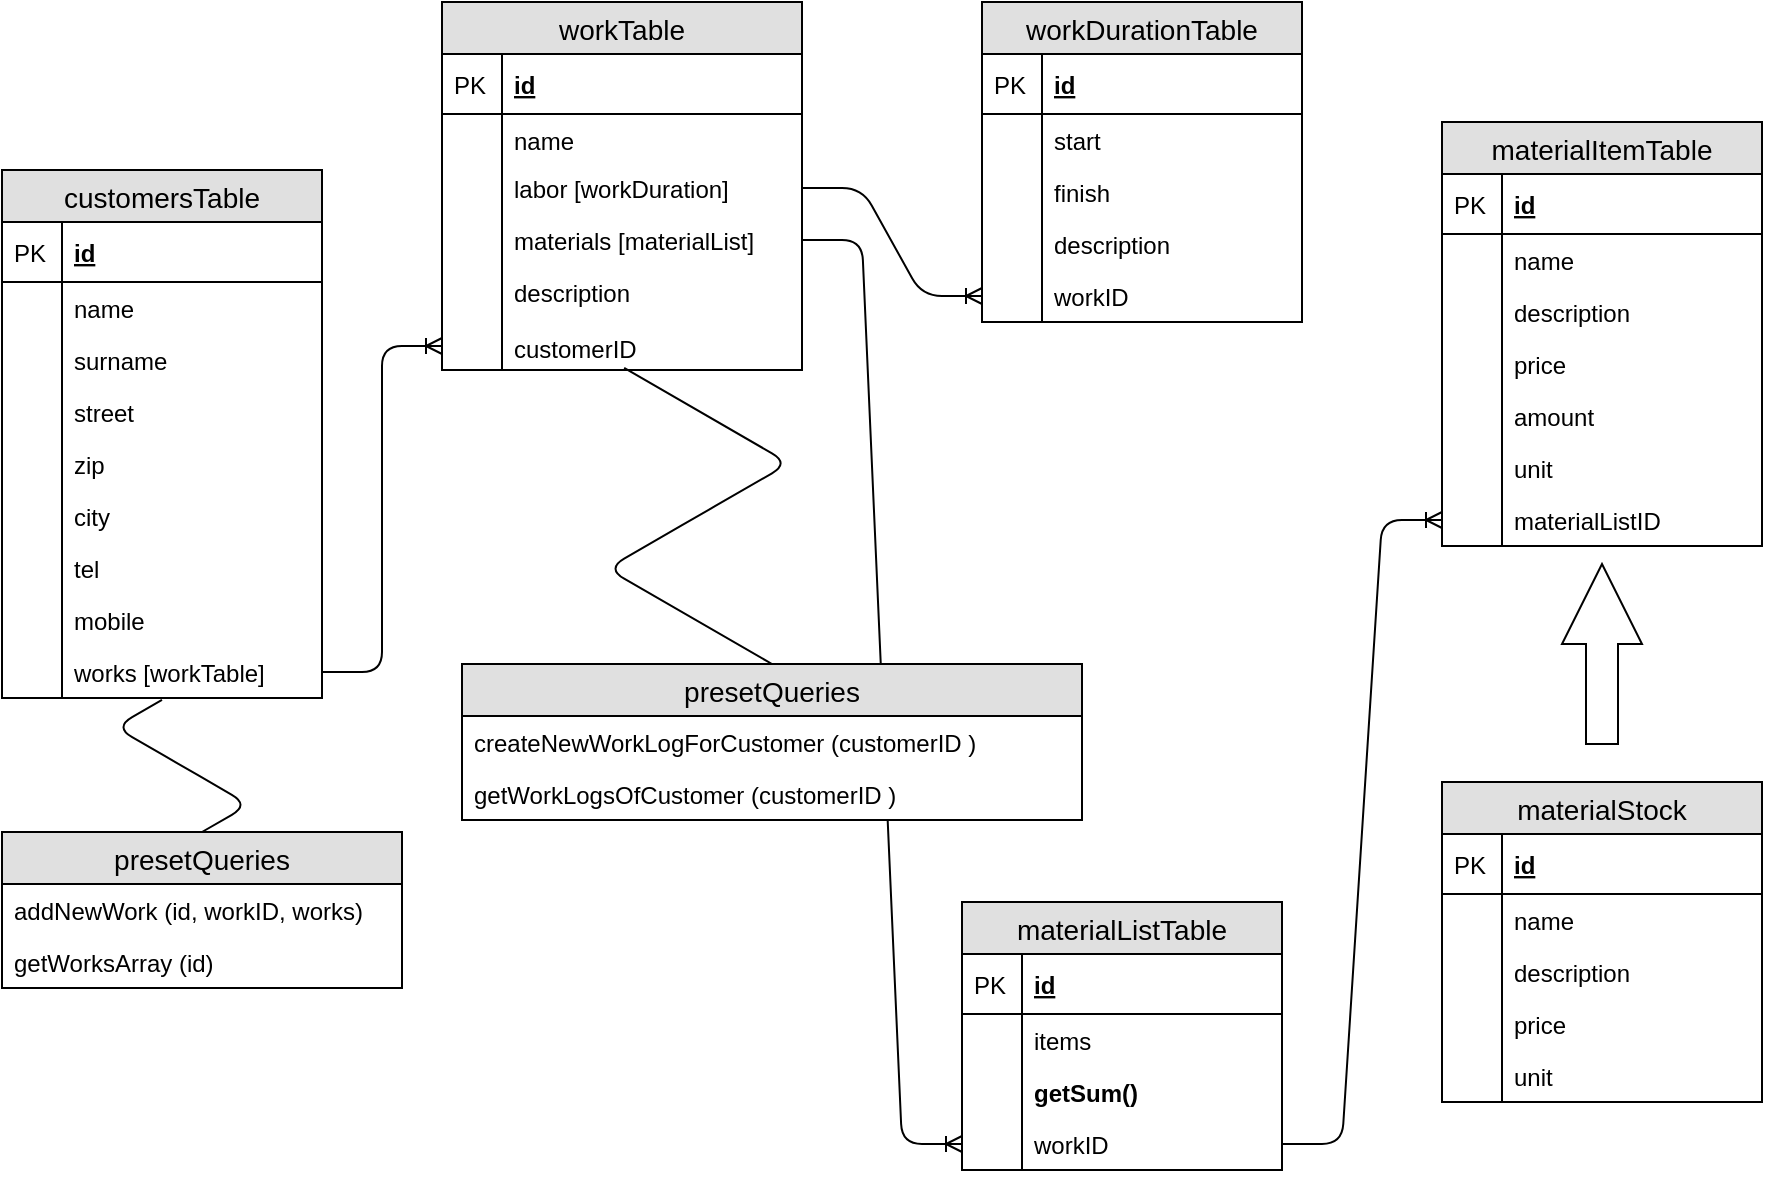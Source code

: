 <mxfile version="12.4.6" type="device"><diagram id="pIN6Wdjf2oK1olxcXLRE" name="Page-1"><mxGraphModel dx="932" dy="611" grid="1" gridSize="10" guides="1" tooltips="1" connect="1" arrows="1" fold="1" page="1" pageScale="1" pageWidth="1169" pageHeight="827" background="none" math="0" shadow="0"><root><mxCell id="0"/><mxCell id="1" parent="0"/><mxCell id="XhW7j2fBl8aj2lpPdpAn-42" value="workTable" style="swimlane;fontStyle=0;childLayout=stackLayout;horizontal=1;startSize=26;fillColor=#e0e0e0;horizontalStack=0;resizeParent=1;resizeParentMax=0;resizeLast=0;collapsible=1;marginBottom=0;swimlaneFillColor=#ffffff;align=center;fontSize=14;rounded=0;" parent="1" vertex="1"><mxGeometry x="260" y="40" width="180" height="184" as="geometry"><mxRectangle x="30" y="524.5" width="130" height="26" as="alternateBounds"/></mxGeometry></mxCell><mxCell id="XhW7j2fBl8aj2lpPdpAn-43" value="id" style="shape=partialRectangle;top=0;left=0;right=0;bottom=1;align=left;verticalAlign=middle;fillColor=none;spacingLeft=34;spacingRight=4;overflow=hidden;rotatable=0;points=[[0,0.5],[1,0.5]];portConstraint=eastwest;dropTarget=0;fontStyle=5;fontSize=12;" parent="XhW7j2fBl8aj2lpPdpAn-42" vertex="1"><mxGeometry y="26" width="180" height="30" as="geometry"/></mxCell><mxCell id="XhW7j2fBl8aj2lpPdpAn-44" value="PK" style="shape=partialRectangle;top=0;left=0;bottom=0;fillColor=none;align=left;verticalAlign=middle;spacingLeft=4;spacingRight=4;overflow=hidden;rotatable=0;points=[];portConstraint=eastwest;part=1;fontSize=12;" parent="XhW7j2fBl8aj2lpPdpAn-43" vertex="1" connectable="0"><mxGeometry width="30" height="30" as="geometry"/></mxCell><mxCell id="XhW7j2fBl8aj2lpPdpAn-111" value="name" style="shape=partialRectangle;top=0;left=0;right=0;bottom=0;align=left;verticalAlign=top;fillColor=none;spacingLeft=34;spacingRight=4;overflow=hidden;rotatable=0;points=[[0,0.5],[1,0.5]];portConstraint=eastwest;dropTarget=0;fontSize=12;comic=0;" parent="XhW7j2fBl8aj2lpPdpAn-42" vertex="1"><mxGeometry y="56" width="180" height="24" as="geometry"/></mxCell><mxCell id="XhW7j2fBl8aj2lpPdpAn-112" value="" style="shape=partialRectangle;top=0;left=0;bottom=0;fillColor=none;align=left;verticalAlign=top;spacingLeft=4;spacingRight=4;overflow=hidden;rotatable=0;points=[];portConstraint=eastwest;part=1;fontSize=12;" parent="XhW7j2fBl8aj2lpPdpAn-111" vertex="1" connectable="0"><mxGeometry width="30" height="24" as="geometry"/></mxCell><mxCell id="XhW7j2fBl8aj2lpPdpAn-45" value="labor [workDuration]" style="shape=partialRectangle;top=0;left=0;right=0;bottom=0;align=left;verticalAlign=top;fillColor=none;spacingLeft=34;spacingRight=4;overflow=hidden;rotatable=0;points=[[0,0.5],[1,0.5]];portConstraint=eastwest;dropTarget=0;fontSize=12;" parent="XhW7j2fBl8aj2lpPdpAn-42" vertex="1"><mxGeometry y="80" width="180" height="26" as="geometry"/></mxCell><mxCell id="XhW7j2fBl8aj2lpPdpAn-46" value="" style="shape=partialRectangle;top=0;left=0;bottom=0;fillColor=none;align=left;verticalAlign=top;spacingLeft=4;spacingRight=4;overflow=hidden;rotatable=0;points=[];portConstraint=eastwest;part=1;fontSize=12;" parent="XhW7j2fBl8aj2lpPdpAn-45" vertex="1" connectable="0"><mxGeometry width="30" height="26" as="geometry"/></mxCell><mxCell id="XhW7j2fBl8aj2lpPdpAn-47" value="materials [materialList]" style="shape=partialRectangle;top=0;left=0;right=0;bottom=0;align=left;verticalAlign=top;fillColor=none;spacingLeft=34;spacingRight=4;overflow=hidden;rotatable=0;points=[[0,0.5],[1,0.5]];portConstraint=eastwest;dropTarget=0;fontSize=12;" parent="XhW7j2fBl8aj2lpPdpAn-42" vertex="1"><mxGeometry y="106" width="180" height="26" as="geometry"/></mxCell><mxCell id="XhW7j2fBl8aj2lpPdpAn-48" value="" style="shape=partialRectangle;top=0;left=0;bottom=0;fillColor=none;align=left;verticalAlign=top;spacingLeft=4;spacingRight=4;overflow=hidden;rotatable=0;points=[];portConstraint=eastwest;part=1;fontSize=12;" parent="XhW7j2fBl8aj2lpPdpAn-47" vertex="1" connectable="0"><mxGeometry width="30" height="26" as="geometry"/></mxCell><mxCell id="XhW7j2fBl8aj2lpPdpAn-49" value="description" style="shape=partialRectangle;top=0;left=0;right=0;bottom=0;align=left;verticalAlign=top;fillColor=none;spacingLeft=34;spacingRight=4;overflow=hidden;rotatable=0;points=[[0,0.5],[1,0.5]];portConstraint=eastwest;dropTarget=0;fontSize=12;" parent="XhW7j2fBl8aj2lpPdpAn-42" vertex="1"><mxGeometry y="132" width="180" height="28" as="geometry"/></mxCell><mxCell id="XhW7j2fBl8aj2lpPdpAn-50" value="" style="shape=partialRectangle;top=0;left=0;bottom=0;fillColor=none;align=left;verticalAlign=top;spacingLeft=4;spacingRight=4;overflow=hidden;rotatable=0;points=[];portConstraint=eastwest;part=1;fontSize=12;" parent="XhW7j2fBl8aj2lpPdpAn-49" vertex="1" connectable="0"><mxGeometry width="30" height="28" as="geometry"/></mxCell><mxCell id="JqWRubaT7lEdu_7shFdC-1" value="customerID" style="shape=partialRectangle;top=0;left=0;right=0;bottom=0;align=left;verticalAlign=top;fillColor=none;spacingLeft=34;spacingRight=4;overflow=hidden;rotatable=0;points=[[0,0.5],[1,0.5]];portConstraint=eastwest;dropTarget=0;fontSize=12;" parent="XhW7j2fBl8aj2lpPdpAn-42" vertex="1"><mxGeometry y="160" width="180" height="24" as="geometry"/></mxCell><mxCell id="JqWRubaT7lEdu_7shFdC-2" value="" style="shape=partialRectangle;top=0;left=0;bottom=0;fillColor=none;align=left;verticalAlign=top;spacingLeft=4;spacingRight=4;overflow=hidden;rotatable=0;points=[];portConstraint=eastwest;part=1;fontSize=12;" parent="JqWRubaT7lEdu_7shFdC-1" vertex="1" connectable="0"><mxGeometry width="30" height="24" as="geometry"/></mxCell><mxCell id="XhW7j2fBl8aj2lpPdpAn-64" value="workDurationTable" style="swimlane;fontStyle=0;childLayout=stackLayout;horizontal=1;startSize=26;fillColor=#e0e0e0;horizontalStack=0;resizeParent=1;resizeParentMax=0;resizeLast=0;collapsible=1;marginBottom=0;swimlaneFillColor=#ffffff;align=center;fontSize=14;rounded=0;" parent="1" vertex="1"><mxGeometry x="530" y="40" width="160" height="160" as="geometry"><mxRectangle x="30" y="524.5" width="130" height="26" as="alternateBounds"/></mxGeometry></mxCell><mxCell id="XhW7j2fBl8aj2lpPdpAn-65" value="id" style="shape=partialRectangle;top=0;left=0;right=0;bottom=1;align=left;verticalAlign=middle;fillColor=none;spacingLeft=34;spacingRight=4;overflow=hidden;rotatable=0;points=[[0,0.5],[1,0.5]];portConstraint=eastwest;dropTarget=0;fontStyle=5;fontSize=12;" parent="XhW7j2fBl8aj2lpPdpAn-64" vertex="1"><mxGeometry y="26" width="160" height="30" as="geometry"/></mxCell><mxCell id="XhW7j2fBl8aj2lpPdpAn-66" value="PK" style="shape=partialRectangle;top=0;left=0;bottom=0;fillColor=none;align=left;verticalAlign=middle;spacingLeft=4;spacingRight=4;overflow=hidden;rotatable=0;points=[];portConstraint=eastwest;part=1;fontSize=12;" parent="XhW7j2fBl8aj2lpPdpAn-65" vertex="1" connectable="0"><mxGeometry width="30" height="30" as="geometry"/></mxCell><mxCell id="XhW7j2fBl8aj2lpPdpAn-67" value="start" style="shape=partialRectangle;top=0;left=0;right=0;bottom=0;align=left;verticalAlign=top;fillColor=none;spacingLeft=34;spacingRight=4;overflow=hidden;rotatable=0;points=[[0,0.5],[1,0.5]];portConstraint=eastwest;dropTarget=0;fontSize=12;" parent="XhW7j2fBl8aj2lpPdpAn-64" vertex="1"><mxGeometry y="56" width="160" height="26" as="geometry"/></mxCell><mxCell id="XhW7j2fBl8aj2lpPdpAn-68" value="" style="shape=partialRectangle;top=0;left=0;bottom=0;fillColor=none;align=left;verticalAlign=top;spacingLeft=4;spacingRight=4;overflow=hidden;rotatable=0;points=[];portConstraint=eastwest;part=1;fontSize=12;" parent="XhW7j2fBl8aj2lpPdpAn-67" vertex="1" connectable="0"><mxGeometry width="30" height="26" as="geometry"/></mxCell><mxCell id="XhW7j2fBl8aj2lpPdpAn-69" value="finish" style="shape=partialRectangle;top=0;left=0;right=0;bottom=0;align=left;verticalAlign=top;fillColor=none;spacingLeft=34;spacingRight=4;overflow=hidden;rotatable=0;points=[[0,0.5],[1,0.5]];portConstraint=eastwest;dropTarget=0;fontSize=12;" parent="XhW7j2fBl8aj2lpPdpAn-64" vertex="1"><mxGeometry y="82" width="160" height="26" as="geometry"/></mxCell><mxCell id="XhW7j2fBl8aj2lpPdpAn-70" value="" style="shape=partialRectangle;top=0;left=0;bottom=0;fillColor=none;align=left;verticalAlign=top;spacingLeft=4;spacingRight=4;overflow=hidden;rotatable=0;points=[];portConstraint=eastwest;part=1;fontSize=12;" parent="XhW7j2fBl8aj2lpPdpAn-69" vertex="1" connectable="0"><mxGeometry width="30" height="26" as="geometry"/></mxCell><mxCell id="XhW7j2fBl8aj2lpPdpAn-71" value="description" style="shape=partialRectangle;top=0;left=0;right=0;bottom=0;align=left;verticalAlign=top;fillColor=none;spacingLeft=34;spacingRight=4;overflow=hidden;rotatable=0;points=[[0,0.5],[1,0.5]];portConstraint=eastwest;dropTarget=0;fontSize=12;" parent="XhW7j2fBl8aj2lpPdpAn-64" vertex="1"><mxGeometry y="108" width="160" height="26" as="geometry"/></mxCell><mxCell id="XhW7j2fBl8aj2lpPdpAn-72" value="" style="shape=partialRectangle;top=0;left=0;bottom=0;fillColor=none;align=left;verticalAlign=top;spacingLeft=4;spacingRight=4;overflow=hidden;rotatable=0;points=[];portConstraint=eastwest;part=1;fontSize=12;" parent="XhW7j2fBl8aj2lpPdpAn-71" vertex="1" connectable="0"><mxGeometry width="30" height="26" as="geometry"/></mxCell><mxCell id="JqWRubaT7lEdu_7shFdC-3" value="workID" style="shape=partialRectangle;top=0;left=0;right=0;bottom=0;align=left;verticalAlign=top;fillColor=none;spacingLeft=34;spacingRight=4;overflow=hidden;rotatable=0;points=[[0,0.5],[1,0.5]];portConstraint=eastwest;dropTarget=0;fontSize=12;" parent="XhW7j2fBl8aj2lpPdpAn-64" vertex="1"><mxGeometry y="134" width="160" height="26" as="geometry"/></mxCell><mxCell id="JqWRubaT7lEdu_7shFdC-4" value="" style="shape=partialRectangle;top=0;left=0;bottom=0;fillColor=none;align=left;verticalAlign=top;spacingLeft=4;spacingRight=4;overflow=hidden;rotatable=0;points=[];portConstraint=eastwest;part=1;fontSize=12;" parent="JqWRubaT7lEdu_7shFdC-3" vertex="1" connectable="0"><mxGeometry width="30" height="26" as="geometry"/></mxCell><mxCell id="XhW7j2fBl8aj2lpPdpAn-74" value="materialListTable" style="swimlane;fontStyle=0;childLayout=stackLayout;horizontal=1;startSize=26;fillColor=#e0e0e0;horizontalStack=0;resizeParent=1;resizeParentMax=0;resizeLast=0;collapsible=1;marginBottom=0;swimlaneFillColor=#ffffff;align=center;fontSize=14;rounded=0;" parent="1" vertex="1"><mxGeometry x="520" y="490" width="160" height="134" as="geometry"><mxRectangle x="30" y="524.5" width="130" height="26" as="alternateBounds"/></mxGeometry></mxCell><mxCell id="XhW7j2fBl8aj2lpPdpAn-75" value="id" style="shape=partialRectangle;top=0;left=0;right=0;bottom=1;align=left;verticalAlign=middle;fillColor=none;spacingLeft=34;spacingRight=4;overflow=hidden;rotatable=0;points=[[0,0.5],[1,0.5]];portConstraint=eastwest;dropTarget=0;fontStyle=5;fontSize=12;" parent="XhW7j2fBl8aj2lpPdpAn-74" vertex="1"><mxGeometry y="26" width="160" height="30" as="geometry"/></mxCell><mxCell id="XhW7j2fBl8aj2lpPdpAn-76" value="PK" style="shape=partialRectangle;top=0;left=0;bottom=0;fillColor=none;align=left;verticalAlign=middle;spacingLeft=4;spacingRight=4;overflow=hidden;rotatable=0;points=[];portConstraint=eastwest;part=1;fontSize=12;" parent="XhW7j2fBl8aj2lpPdpAn-75" vertex="1" connectable="0"><mxGeometry width="30" height="30" as="geometry"/></mxCell><mxCell id="XhW7j2fBl8aj2lpPdpAn-77" value="items" style="shape=partialRectangle;top=0;left=0;right=0;bottom=0;align=left;verticalAlign=top;fillColor=none;spacingLeft=34;spacingRight=4;overflow=hidden;rotatable=0;points=[[0,0.5],[1,0.5]];portConstraint=eastwest;dropTarget=0;fontSize=12;" parent="XhW7j2fBl8aj2lpPdpAn-74" vertex="1"><mxGeometry y="56" width="160" height="26" as="geometry"/></mxCell><mxCell id="XhW7j2fBl8aj2lpPdpAn-78" value="" style="shape=partialRectangle;top=0;left=0;bottom=0;fillColor=none;align=left;verticalAlign=top;spacingLeft=4;spacingRight=4;overflow=hidden;rotatable=0;points=[];portConstraint=eastwest;part=1;fontSize=12;" parent="XhW7j2fBl8aj2lpPdpAn-77" vertex="1" connectable="0"><mxGeometry width="30" height="26" as="geometry"/></mxCell><mxCell id="XhW7j2fBl8aj2lpPdpAn-83" value="getSum()" style="shape=partialRectangle;top=0;left=0;right=0;bottom=0;align=left;verticalAlign=top;fillColor=none;spacingLeft=34;spacingRight=4;overflow=hidden;rotatable=0;points=[[0,0.5],[1,0.5]];portConstraint=eastwest;dropTarget=0;fontSize=12;fontStyle=1" parent="XhW7j2fBl8aj2lpPdpAn-74" vertex="1"><mxGeometry y="82" width="160" height="26" as="geometry"/></mxCell><mxCell id="XhW7j2fBl8aj2lpPdpAn-84" value="" style="shape=partialRectangle;top=0;left=0;bottom=0;fillColor=none;align=left;verticalAlign=top;spacingLeft=4;spacingRight=4;overflow=hidden;rotatable=0;points=[];portConstraint=eastwest;part=1;fontSize=12;" parent="XhW7j2fBl8aj2lpPdpAn-83" vertex="1" connectable="0"><mxGeometry width="30" height="26" as="geometry"/></mxCell><mxCell id="JqWRubaT7lEdu_7shFdC-5" value="workID" style="shape=partialRectangle;top=0;left=0;right=0;bottom=0;align=left;verticalAlign=top;fillColor=none;spacingLeft=34;spacingRight=4;overflow=hidden;rotatable=0;points=[[0,0.5],[1,0.5]];portConstraint=eastwest;dropTarget=0;fontSize=12;" parent="XhW7j2fBl8aj2lpPdpAn-74" vertex="1"><mxGeometry y="108" width="160" height="26" as="geometry"/></mxCell><mxCell id="JqWRubaT7lEdu_7shFdC-6" value="" style="shape=partialRectangle;top=0;left=0;bottom=0;fillColor=none;align=left;verticalAlign=top;spacingLeft=4;spacingRight=4;overflow=hidden;rotatable=0;points=[];portConstraint=eastwest;part=1;fontSize=12;" parent="JqWRubaT7lEdu_7shFdC-5" vertex="1" connectable="0"><mxGeometry width="30" height="26" as="geometry"/></mxCell><mxCell id="XhW7j2fBl8aj2lpPdpAn-87" value="materialItemTable" style="swimlane;fontStyle=0;childLayout=stackLayout;horizontal=1;startSize=26;fillColor=#e0e0e0;horizontalStack=0;resizeParent=1;resizeParentMax=0;resizeLast=0;collapsible=1;marginBottom=0;swimlaneFillColor=#ffffff;align=center;fontSize=14;rounded=0;" parent="1" vertex="1"><mxGeometry x="760" y="100" width="160" height="212" as="geometry"><mxRectangle x="30" y="524.5" width="130" height="26" as="alternateBounds"/></mxGeometry></mxCell><mxCell id="XhW7j2fBl8aj2lpPdpAn-88" value="id" style="shape=partialRectangle;top=0;left=0;right=0;bottom=1;align=left;verticalAlign=middle;fillColor=none;spacingLeft=34;spacingRight=4;overflow=hidden;rotatable=0;points=[[0,0.5],[1,0.5]];portConstraint=eastwest;dropTarget=0;fontStyle=5;fontSize=12;" parent="XhW7j2fBl8aj2lpPdpAn-87" vertex="1"><mxGeometry y="26" width="160" height="30" as="geometry"/></mxCell><mxCell id="XhW7j2fBl8aj2lpPdpAn-89" value="PK" style="shape=partialRectangle;top=0;left=0;bottom=0;fillColor=none;align=left;verticalAlign=middle;spacingLeft=4;spacingRight=4;overflow=hidden;rotatable=0;points=[];portConstraint=eastwest;part=1;fontSize=12;" parent="XhW7j2fBl8aj2lpPdpAn-88" vertex="1" connectable="0"><mxGeometry width="30" height="30" as="geometry"/></mxCell><mxCell id="XhW7j2fBl8aj2lpPdpAn-92" value="name" style="shape=partialRectangle;top=0;left=0;right=0;bottom=0;align=left;verticalAlign=top;fillColor=none;spacingLeft=34;spacingRight=4;overflow=hidden;rotatable=0;points=[[0,0.5],[1,0.5]];portConstraint=eastwest;dropTarget=0;fontSize=12;" parent="XhW7j2fBl8aj2lpPdpAn-87" vertex="1"><mxGeometry y="56" width="160" height="26" as="geometry"/></mxCell><mxCell id="XhW7j2fBl8aj2lpPdpAn-93" value="" style="shape=partialRectangle;top=0;left=0;bottom=0;fillColor=none;align=left;verticalAlign=top;spacingLeft=4;spacingRight=4;overflow=hidden;rotatable=0;points=[];portConstraint=eastwest;part=1;fontSize=12;" parent="XhW7j2fBl8aj2lpPdpAn-92" vertex="1" connectable="0"><mxGeometry width="30" height="26" as="geometry"/></mxCell><mxCell id="XhW7j2fBl8aj2lpPdpAn-132" value="description" style="shape=partialRectangle;top=0;left=0;right=0;bottom=0;align=left;verticalAlign=top;fillColor=none;spacingLeft=34;spacingRight=4;overflow=hidden;rotatable=0;points=[[0,0.5],[1,0.5]];portConstraint=eastwest;dropTarget=0;fontSize=12;" parent="XhW7j2fBl8aj2lpPdpAn-87" vertex="1"><mxGeometry y="82" width="160" height="26" as="geometry"/></mxCell><mxCell id="XhW7j2fBl8aj2lpPdpAn-133" value="" style="shape=partialRectangle;top=0;left=0;bottom=0;fillColor=none;align=left;verticalAlign=top;spacingLeft=4;spacingRight=4;overflow=hidden;rotatable=0;points=[];portConstraint=eastwest;part=1;fontSize=12;" parent="XhW7j2fBl8aj2lpPdpAn-132" vertex="1" connectable="0"><mxGeometry width="30" height="26" as="geometry"/></mxCell><mxCell id="XhW7j2fBl8aj2lpPdpAn-94" value="price" style="shape=partialRectangle;top=0;left=0;right=0;bottom=0;align=left;verticalAlign=top;fillColor=none;spacingLeft=34;spacingRight=4;overflow=hidden;rotatable=0;points=[[0,0.5],[1,0.5]];portConstraint=eastwest;dropTarget=0;fontSize=12;" parent="XhW7j2fBl8aj2lpPdpAn-87" vertex="1"><mxGeometry y="108" width="160" height="26" as="geometry"/></mxCell><mxCell id="XhW7j2fBl8aj2lpPdpAn-95" value="" style="shape=partialRectangle;top=0;left=0;bottom=0;fillColor=none;align=left;verticalAlign=top;spacingLeft=4;spacingRight=4;overflow=hidden;rotatable=0;points=[];portConstraint=eastwest;part=1;fontSize=12;" parent="XhW7j2fBl8aj2lpPdpAn-94" vertex="1" connectable="0"><mxGeometry width="30" height="26" as="geometry"/></mxCell><mxCell id="XhW7j2fBl8aj2lpPdpAn-96" value="amount" style="shape=partialRectangle;top=0;left=0;right=0;bottom=0;align=left;verticalAlign=top;fillColor=none;spacingLeft=34;spacingRight=4;overflow=hidden;rotatable=0;points=[[0,0.5],[1,0.5]];portConstraint=eastwest;dropTarget=0;fontSize=12;" parent="XhW7j2fBl8aj2lpPdpAn-87" vertex="1"><mxGeometry y="134" width="160" height="26" as="geometry"/></mxCell><mxCell id="XhW7j2fBl8aj2lpPdpAn-97" value="" style="shape=partialRectangle;top=0;left=0;bottom=0;fillColor=none;align=left;verticalAlign=top;spacingLeft=4;spacingRight=4;overflow=hidden;rotatable=0;points=[];portConstraint=eastwest;part=1;fontSize=12;" parent="XhW7j2fBl8aj2lpPdpAn-96" vertex="1" connectable="0"><mxGeometry width="30" height="26" as="geometry"/></mxCell><mxCell id="XhW7j2fBl8aj2lpPdpAn-128" value="unit" style="shape=partialRectangle;top=0;left=0;right=0;bottom=0;align=left;verticalAlign=top;fillColor=none;spacingLeft=34;spacingRight=4;overflow=hidden;rotatable=0;points=[[0,0.5],[1,0.5]];portConstraint=eastwest;dropTarget=0;fontSize=12;" parent="XhW7j2fBl8aj2lpPdpAn-87" vertex="1"><mxGeometry y="160" width="160" height="26" as="geometry"/></mxCell><mxCell id="XhW7j2fBl8aj2lpPdpAn-129" value="" style="shape=partialRectangle;top=0;left=0;bottom=0;fillColor=none;align=left;verticalAlign=top;spacingLeft=4;spacingRight=4;overflow=hidden;rotatable=0;points=[];portConstraint=eastwest;part=1;fontSize=12;" parent="XhW7j2fBl8aj2lpPdpAn-128" vertex="1" connectable="0"><mxGeometry width="30" height="26" as="geometry"/></mxCell><mxCell id="JqWRubaT7lEdu_7shFdC-7" value="materialListID" style="shape=partialRectangle;top=0;left=0;right=0;bottom=0;align=left;verticalAlign=top;fillColor=none;spacingLeft=34;spacingRight=4;overflow=hidden;rotatable=0;points=[[0,0.5],[1,0.5]];portConstraint=eastwest;dropTarget=0;fontSize=12;" parent="XhW7j2fBl8aj2lpPdpAn-87" vertex="1"><mxGeometry y="186" width="160" height="26" as="geometry"/></mxCell><mxCell id="JqWRubaT7lEdu_7shFdC-8" value="" style="shape=partialRectangle;top=0;left=0;bottom=0;fillColor=none;align=left;verticalAlign=top;spacingLeft=4;spacingRight=4;overflow=hidden;rotatable=0;points=[];portConstraint=eastwest;part=1;fontSize=12;" parent="JqWRubaT7lEdu_7shFdC-7" vertex="1" connectable="0"><mxGeometry width="30" height="26" as="geometry"/></mxCell><mxCell id="XhW7j2fBl8aj2lpPdpAn-113" value="materialStock" style="swimlane;fontStyle=0;childLayout=stackLayout;horizontal=1;startSize=26;fillColor=#e0e0e0;horizontalStack=0;resizeParent=1;resizeParentMax=0;resizeLast=0;collapsible=1;marginBottom=0;swimlaneFillColor=#ffffff;align=center;fontSize=14;rounded=0;" parent="1" vertex="1"><mxGeometry x="760" y="430" width="160" height="160" as="geometry"><mxRectangle x="30" y="524.5" width="130" height="26" as="alternateBounds"/></mxGeometry></mxCell><mxCell id="XhW7j2fBl8aj2lpPdpAn-114" value="id" style="shape=partialRectangle;top=0;left=0;right=0;bottom=1;align=left;verticalAlign=middle;fillColor=none;spacingLeft=34;spacingRight=4;overflow=hidden;rotatable=0;points=[[0,0.5],[1,0.5]];portConstraint=eastwest;dropTarget=0;fontStyle=5;fontSize=12;" parent="XhW7j2fBl8aj2lpPdpAn-113" vertex="1"><mxGeometry y="26" width="160" height="30" as="geometry"/></mxCell><mxCell id="XhW7j2fBl8aj2lpPdpAn-115" value="PK" style="shape=partialRectangle;top=0;left=0;bottom=0;fillColor=none;align=left;verticalAlign=middle;spacingLeft=4;spacingRight=4;overflow=hidden;rotatable=0;points=[];portConstraint=eastwest;part=1;fontSize=12;" parent="XhW7j2fBl8aj2lpPdpAn-114" vertex="1" connectable="0"><mxGeometry width="30" height="30" as="geometry"/></mxCell><mxCell id="XhW7j2fBl8aj2lpPdpAn-116" value="name" style="shape=partialRectangle;top=0;left=0;right=0;bottom=0;align=left;verticalAlign=top;fillColor=none;spacingLeft=34;spacingRight=4;overflow=hidden;rotatable=0;points=[[0,0.5],[1,0.5]];portConstraint=eastwest;dropTarget=0;fontSize=12;" parent="XhW7j2fBl8aj2lpPdpAn-113" vertex="1"><mxGeometry y="56" width="160" height="26" as="geometry"/></mxCell><mxCell id="XhW7j2fBl8aj2lpPdpAn-117" value="" style="shape=partialRectangle;top=0;left=0;bottom=0;fillColor=none;align=left;verticalAlign=top;spacingLeft=4;spacingRight=4;overflow=hidden;rotatable=0;points=[];portConstraint=eastwest;part=1;fontSize=12;" parent="XhW7j2fBl8aj2lpPdpAn-116" vertex="1" connectable="0"><mxGeometry width="30" height="26" as="geometry"/></mxCell><mxCell id="XhW7j2fBl8aj2lpPdpAn-118" value="description" style="shape=partialRectangle;top=0;left=0;right=0;bottom=0;align=left;verticalAlign=top;fillColor=none;spacingLeft=34;spacingRight=4;overflow=hidden;rotatable=0;points=[[0,0.5],[1,0.5]];portConstraint=eastwest;dropTarget=0;fontSize=12;" parent="XhW7j2fBl8aj2lpPdpAn-113" vertex="1"><mxGeometry y="82" width="160" height="26" as="geometry"/></mxCell><mxCell id="XhW7j2fBl8aj2lpPdpAn-119" value="" style="shape=partialRectangle;top=0;left=0;bottom=0;fillColor=none;align=left;verticalAlign=top;spacingLeft=4;spacingRight=4;overflow=hidden;rotatable=0;points=[];portConstraint=eastwest;part=1;fontSize=12;" parent="XhW7j2fBl8aj2lpPdpAn-118" vertex="1" connectable="0"><mxGeometry width="30" height="26" as="geometry"/></mxCell><mxCell id="XhW7j2fBl8aj2lpPdpAn-120" value="price" style="shape=partialRectangle;top=0;left=0;right=0;bottom=0;align=left;verticalAlign=top;fillColor=none;spacingLeft=34;spacingRight=4;overflow=hidden;rotatable=0;points=[[0,0.5],[1,0.5]];portConstraint=eastwest;dropTarget=0;fontSize=12;" parent="XhW7j2fBl8aj2lpPdpAn-113" vertex="1"><mxGeometry y="108" width="160" height="26" as="geometry"/></mxCell><mxCell id="XhW7j2fBl8aj2lpPdpAn-121" value="" style="shape=partialRectangle;top=0;left=0;bottom=0;fillColor=none;align=left;verticalAlign=top;spacingLeft=4;spacingRight=4;overflow=hidden;rotatable=0;points=[];portConstraint=eastwest;part=1;fontSize=12;" parent="XhW7j2fBl8aj2lpPdpAn-120" vertex="1" connectable="0"><mxGeometry width="30" height="26" as="geometry"/></mxCell><mxCell id="XhW7j2fBl8aj2lpPdpAn-122" value="unit" style="shape=partialRectangle;top=0;left=0;right=0;bottom=0;align=left;verticalAlign=top;fillColor=none;spacingLeft=34;spacingRight=4;overflow=hidden;rotatable=0;points=[[0,0.5],[1,0.5]];portConstraint=eastwest;dropTarget=0;fontSize=12;" parent="XhW7j2fBl8aj2lpPdpAn-113" vertex="1"><mxGeometry y="134" width="160" height="26" as="geometry"/></mxCell><mxCell id="XhW7j2fBl8aj2lpPdpAn-123" value="" style="shape=partialRectangle;top=0;left=0;bottom=0;fillColor=none;align=left;verticalAlign=top;spacingLeft=4;spacingRight=4;overflow=hidden;rotatable=0;points=[];portConstraint=eastwest;part=1;fontSize=12;" parent="XhW7j2fBl8aj2lpPdpAn-122" vertex="1" connectable="0"><mxGeometry width="30" height="26" as="geometry"/></mxCell><mxCell id="KX75HKw-iEKH7OPJKG4U-1" value="" style="edgeStyle=entityRelationEdgeStyle;fontSize=12;html=1;endArrow=ERoneToMany;" parent="1" source="XhW7j2fBl8aj2lpPdpAn-40" target="JqWRubaT7lEdu_7shFdC-1" edge="1"><mxGeometry width="100" height="100" relative="1" as="geometry"><mxPoint x="200" y="380" as="sourcePoint"/><mxPoint x="270" y="280" as="targetPoint"/></mxGeometry></mxCell><mxCell id="KX75HKw-iEKH7OPJKG4U-2" value="" style="edgeStyle=entityRelationEdgeStyle;fontSize=12;html=1;endArrow=ERoneToMany;exitX=1;exitY=0.5;exitDx=0;exitDy=0;" parent="1" source="XhW7j2fBl8aj2lpPdpAn-45" target="JqWRubaT7lEdu_7shFdC-3" edge="1"><mxGeometry width="100" height="100" relative="1" as="geometry"><mxPoint x="410" y="283" as="sourcePoint"/><mxPoint x="510" y="183" as="targetPoint"/></mxGeometry></mxCell><mxCell id="KX75HKw-iEKH7OPJKG4U-3" value="" style="edgeStyle=entityRelationEdgeStyle;fontSize=12;html=1;endArrow=ERoneToMany;exitX=1;exitY=0.5;exitDx=0;exitDy=0;entryX=0;entryY=0.5;entryDx=0;entryDy=0;" parent="1" source="XhW7j2fBl8aj2lpPdpAn-47" target="JqWRubaT7lEdu_7shFdC-5" edge="1"><mxGeometry width="100" height="100" relative="1" as="geometry"><mxPoint x="410" y="530" as="sourcePoint"/><mxPoint x="510" y="430" as="targetPoint"/></mxGeometry></mxCell><mxCell id="KX75HKw-iEKH7OPJKG4U-4" value="" style="edgeStyle=entityRelationEdgeStyle;fontSize=12;html=1;endArrow=ERoneToMany;entryX=0;entryY=0.5;entryDx=0;entryDy=0;exitX=1;exitY=0.5;exitDx=0;exitDy=0;" parent="1" source="JqWRubaT7lEdu_7shFdC-5" target="JqWRubaT7lEdu_7shFdC-7" edge="1"><mxGeometry width="100" height="100" relative="1" as="geometry"><mxPoint x="40" y="700" as="sourcePoint"/><mxPoint x="140" y="600" as="targetPoint"/></mxGeometry></mxCell><mxCell id="KX75HKw-iEKH7OPJKG4U-5" value="" style="html=1;shadow=0;dashed=0;align=center;verticalAlign=middle;shape=mxgraph.arrows2.arrow;dy=0.6;dx=40;direction=north;notch=0;" parent="1" vertex="1"><mxGeometry x="820" y="321" width="40" height="90" as="geometry"/></mxCell><mxCell id="KX75HKw-iEKH7OPJKG4U-14" value="" style="group" parent="1" vertex="1" connectable="0"><mxGeometry x="40" y="124" width="200" height="370" as="geometry"/></mxCell><mxCell id="XhW7j2fBl8aj2lpPdpAn-20" value="customersTable" style="swimlane;fontStyle=0;childLayout=stackLayout;horizontal=1;startSize=26;fillColor=#e0e0e0;horizontalStack=0;resizeParent=1;resizeParentMax=0;resizeLast=0;collapsible=1;marginBottom=0;swimlaneFillColor=#ffffff;align=center;fontSize=14;rounded=0;" parent="KX75HKw-iEKH7OPJKG4U-14" vertex="1"><mxGeometry width="160" height="264" as="geometry"><mxRectangle width="130" height="26" as="alternateBounds"/></mxGeometry></mxCell><mxCell id="XhW7j2fBl8aj2lpPdpAn-21" value="id" style="shape=partialRectangle;top=0;left=0;right=0;bottom=1;align=left;verticalAlign=middle;fillColor=none;spacingLeft=34;spacingRight=4;overflow=hidden;rotatable=0;points=[[0,0.5],[1,0.5]];portConstraint=eastwest;dropTarget=0;fontStyle=5;fontSize=12;" parent="XhW7j2fBl8aj2lpPdpAn-20" vertex="1"><mxGeometry y="26" width="160" height="30" as="geometry"/></mxCell><mxCell id="XhW7j2fBl8aj2lpPdpAn-22" value="PK" style="shape=partialRectangle;top=0;left=0;bottom=0;fillColor=none;align=left;verticalAlign=middle;spacingLeft=4;spacingRight=4;overflow=hidden;rotatable=0;points=[];portConstraint=eastwest;part=1;fontSize=12;" parent="XhW7j2fBl8aj2lpPdpAn-21" vertex="1" connectable="0"><mxGeometry width="30" height="30" as="geometry"/></mxCell><mxCell id="XhW7j2fBl8aj2lpPdpAn-23" value="name" style="shape=partialRectangle;top=0;left=0;right=0;bottom=0;align=left;verticalAlign=top;fillColor=none;spacingLeft=34;spacingRight=4;overflow=hidden;rotatable=0;points=[[0,0.5],[1,0.5]];portConstraint=eastwest;dropTarget=0;fontSize=12;" parent="XhW7j2fBl8aj2lpPdpAn-20" vertex="1"><mxGeometry y="56" width="160" height="26" as="geometry"/></mxCell><mxCell id="XhW7j2fBl8aj2lpPdpAn-24" value="" style="shape=partialRectangle;top=0;left=0;bottom=0;fillColor=none;align=left;verticalAlign=top;spacingLeft=4;spacingRight=4;overflow=hidden;rotatable=0;points=[];portConstraint=eastwest;part=1;fontSize=12;" parent="XhW7j2fBl8aj2lpPdpAn-23" vertex="1" connectable="0"><mxGeometry width="30" height="26" as="geometry"/></mxCell><mxCell id="XhW7j2fBl8aj2lpPdpAn-25" value="surname" style="shape=partialRectangle;top=0;left=0;right=0;bottom=0;align=left;verticalAlign=top;fillColor=none;spacingLeft=34;spacingRight=4;overflow=hidden;rotatable=0;points=[[0,0.5],[1,0.5]];portConstraint=eastwest;dropTarget=0;fontSize=12;" parent="XhW7j2fBl8aj2lpPdpAn-20" vertex="1"><mxGeometry y="82" width="160" height="26" as="geometry"/></mxCell><mxCell id="XhW7j2fBl8aj2lpPdpAn-26" value="" style="shape=partialRectangle;top=0;left=0;bottom=0;fillColor=none;align=left;verticalAlign=top;spacingLeft=4;spacingRight=4;overflow=hidden;rotatable=0;points=[];portConstraint=eastwest;part=1;fontSize=12;" parent="XhW7j2fBl8aj2lpPdpAn-25" vertex="1" connectable="0"><mxGeometry width="30" height="26" as="geometry"/></mxCell><mxCell id="XhW7j2fBl8aj2lpPdpAn-27" value="street" style="shape=partialRectangle;top=0;left=0;right=0;bottom=0;align=left;verticalAlign=top;fillColor=none;spacingLeft=34;spacingRight=4;overflow=hidden;rotatable=0;points=[[0,0.5],[1,0.5]];portConstraint=eastwest;dropTarget=0;fontSize=12;" parent="XhW7j2fBl8aj2lpPdpAn-20" vertex="1"><mxGeometry y="108" width="160" height="26" as="geometry"/></mxCell><mxCell id="XhW7j2fBl8aj2lpPdpAn-28" value="" style="shape=partialRectangle;top=0;left=0;bottom=0;fillColor=none;align=left;verticalAlign=top;spacingLeft=4;spacingRight=4;overflow=hidden;rotatable=0;points=[];portConstraint=eastwest;part=1;fontSize=12;" parent="XhW7j2fBl8aj2lpPdpAn-27" vertex="1" connectable="0"><mxGeometry width="30" height="26" as="geometry"/></mxCell><mxCell id="XhW7j2fBl8aj2lpPdpAn-32" value="zip" style="shape=partialRectangle;top=0;left=0;right=0;bottom=0;align=left;verticalAlign=top;fillColor=none;spacingLeft=34;spacingRight=4;overflow=hidden;rotatable=0;points=[[0,0.5],[1,0.5]];portConstraint=eastwest;dropTarget=0;fontSize=12;" parent="XhW7j2fBl8aj2lpPdpAn-20" vertex="1"><mxGeometry y="134" width="160" height="26" as="geometry"/></mxCell><mxCell id="XhW7j2fBl8aj2lpPdpAn-33" value="" style="shape=partialRectangle;top=0;left=0;bottom=0;fillColor=none;align=left;verticalAlign=top;spacingLeft=4;spacingRight=4;overflow=hidden;rotatable=0;points=[];portConstraint=eastwest;part=1;fontSize=12;" parent="XhW7j2fBl8aj2lpPdpAn-32" vertex="1" connectable="0"><mxGeometry width="30" height="26" as="geometry"/></mxCell><mxCell id="XhW7j2fBl8aj2lpPdpAn-34" value="city" style="shape=partialRectangle;top=0;left=0;right=0;bottom=0;align=left;verticalAlign=top;fillColor=none;spacingLeft=34;spacingRight=4;overflow=hidden;rotatable=0;points=[[0,0.5],[1,0.5]];portConstraint=eastwest;dropTarget=0;fontSize=12;" parent="XhW7j2fBl8aj2lpPdpAn-20" vertex="1"><mxGeometry y="160" width="160" height="26" as="geometry"/></mxCell><mxCell id="XhW7j2fBl8aj2lpPdpAn-35" value="" style="shape=partialRectangle;top=0;left=0;bottom=0;fillColor=none;align=left;verticalAlign=top;spacingLeft=4;spacingRight=4;overflow=hidden;rotatable=0;points=[];portConstraint=eastwest;part=1;fontSize=12;" parent="XhW7j2fBl8aj2lpPdpAn-34" vertex="1" connectable="0"><mxGeometry width="30" height="26" as="geometry"/></mxCell><mxCell id="XhW7j2fBl8aj2lpPdpAn-36" value="tel" style="shape=partialRectangle;top=0;left=0;right=0;bottom=0;align=left;verticalAlign=top;fillColor=none;spacingLeft=34;spacingRight=4;overflow=hidden;rotatable=0;points=[[0,0.5],[1,0.5]];portConstraint=eastwest;dropTarget=0;fontSize=12;" parent="XhW7j2fBl8aj2lpPdpAn-20" vertex="1"><mxGeometry y="186" width="160" height="26" as="geometry"/></mxCell><mxCell id="XhW7j2fBl8aj2lpPdpAn-37" value="" style="shape=partialRectangle;top=0;left=0;bottom=0;fillColor=none;align=left;verticalAlign=top;spacingLeft=4;spacingRight=4;overflow=hidden;rotatable=0;points=[];portConstraint=eastwest;part=1;fontSize=12;" parent="XhW7j2fBl8aj2lpPdpAn-36" vertex="1" connectable="0"><mxGeometry width="30" height="26" as="geometry"/></mxCell><mxCell id="XhW7j2fBl8aj2lpPdpAn-38" value="mobile" style="shape=partialRectangle;top=0;left=0;right=0;bottom=0;align=left;verticalAlign=top;fillColor=none;spacingLeft=34;spacingRight=4;overflow=hidden;rotatable=0;points=[[0,0.5],[1,0.5]];portConstraint=eastwest;dropTarget=0;fontSize=12;" parent="XhW7j2fBl8aj2lpPdpAn-20" vertex="1"><mxGeometry y="212" width="160" height="26" as="geometry"/></mxCell><mxCell id="XhW7j2fBl8aj2lpPdpAn-39" value="" style="shape=partialRectangle;top=0;left=0;bottom=0;fillColor=none;align=left;verticalAlign=top;spacingLeft=4;spacingRight=4;overflow=hidden;rotatable=0;points=[];portConstraint=eastwest;part=1;fontSize=12;" parent="XhW7j2fBl8aj2lpPdpAn-38" vertex="1" connectable="0"><mxGeometry width="30" height="26" as="geometry"/></mxCell><mxCell id="XhW7j2fBl8aj2lpPdpAn-40" value="works [workTable]" style="shape=partialRectangle;top=0;left=0;right=0;bottom=0;align=left;verticalAlign=top;fillColor=none;spacingLeft=34;spacingRight=4;overflow=hidden;rotatable=0;points=[[0,0.5],[1,0.5]];portConstraint=eastwest;dropTarget=0;fontSize=12;" parent="XhW7j2fBl8aj2lpPdpAn-20" vertex="1"><mxGeometry y="238" width="160" height="26" as="geometry"/></mxCell><mxCell id="XhW7j2fBl8aj2lpPdpAn-41" value="" style="shape=partialRectangle;top=0;left=0;bottom=0;fillColor=none;align=left;verticalAlign=top;spacingLeft=4;spacingRight=4;overflow=hidden;rotatable=0;points=[];portConstraint=eastwest;part=1;fontSize=12;" parent="XhW7j2fBl8aj2lpPdpAn-40" vertex="1" connectable="0"><mxGeometry width="30" height="26" as="geometry"/></mxCell><mxCell id="KX75HKw-iEKH7OPJKG4U-10" value="presetQueries" style="swimlane;fontStyle=0;childLayout=stackLayout;horizontal=1;startSize=26;fillColor=#e0e0e0;horizontalStack=0;resizeParent=1;resizeParentMax=0;resizeLast=0;collapsible=1;marginBottom=0;swimlaneFillColor=#ffffff;align=center;fontSize=14;" parent="KX75HKw-iEKH7OPJKG4U-14" vertex="1"><mxGeometry y="331" width="200" height="78" as="geometry"><mxRectangle y="266" width="120" height="26" as="alternateBounds"/></mxGeometry></mxCell><mxCell id="KX75HKw-iEKH7OPJKG4U-11" value="addNewWork (id, workID, works)" style="text;strokeColor=none;fillColor=none;spacingLeft=4;spacingRight=4;overflow=hidden;rotatable=0;points=[[0,0.5],[1,0.5]];portConstraint=eastwest;fontSize=12;" parent="KX75HKw-iEKH7OPJKG4U-10" vertex="1"><mxGeometry y="26" width="200" height="26" as="geometry"/></mxCell><mxCell id="KX75HKw-iEKH7OPJKG4U-12" value="getWorksArray (id)" style="text;strokeColor=none;fillColor=none;spacingLeft=4;spacingRight=4;overflow=hidden;rotatable=0;points=[[0,0.5],[1,0.5]];portConstraint=eastwest;fontSize=12;" parent="KX75HKw-iEKH7OPJKG4U-10" vertex="1"><mxGeometry y="52" width="200" height="26" as="geometry"/></mxCell><mxCell id="KX75HKw-iEKH7OPJKG4U-20" value="" style="edgeStyle=isometricEdgeStyle;endArrow=none;html=1;entryX=0.5;entryY=1.038;entryDx=0;entryDy=0;entryPerimeter=0;exitX=0.5;exitY=0;exitDx=0;exitDy=0;" parent="KX75HKw-iEKH7OPJKG4U-14" source="KX75HKw-iEKH7OPJKG4U-10" target="XhW7j2fBl8aj2lpPdpAn-40" edge="1"><mxGeometry width="50" height="100" relative="1" as="geometry"><mxPoint y="586" as="sourcePoint"/><mxPoint x="50" y="486" as="targetPoint"/></mxGeometry></mxCell><mxCell id="KX75HKw-iEKH7OPJKG4U-15" value="presetQueries" style="swimlane;fontStyle=0;childLayout=stackLayout;horizontal=1;startSize=26;fillColor=#e0e0e0;horizontalStack=0;resizeParent=1;resizeParentMax=0;resizeLast=0;collapsible=1;marginBottom=0;swimlaneFillColor=#ffffff;align=center;fontSize=14;" parent="1" vertex="1"><mxGeometry x="270" y="371" width="310" height="78" as="geometry"/></mxCell><mxCell id="KX75HKw-iEKH7OPJKG4U-16" value="createNewWorkLogForCustomer (customerID )" style="text;strokeColor=none;fillColor=none;spacingLeft=4;spacingRight=4;overflow=hidden;rotatable=0;points=[[0,0.5],[1,0.5]];portConstraint=eastwest;fontSize=12;" parent="KX75HKw-iEKH7OPJKG4U-15" vertex="1"><mxGeometry y="26" width="310" height="26" as="geometry"/></mxCell><mxCell id="KX75HKw-iEKH7OPJKG4U-18" value="getWorkLogsOfCustomer (customerID )" style="text;strokeColor=none;fillColor=none;spacingLeft=4;spacingRight=4;overflow=hidden;rotatable=0;points=[[0,0.5],[1,0.5]];portConstraint=eastwest;fontSize=12;" parent="KX75HKw-iEKH7OPJKG4U-15" vertex="1"><mxGeometry y="52" width="310" height="26" as="geometry"/></mxCell><mxCell id="KX75HKw-iEKH7OPJKG4U-21" value="" style="edgeStyle=isometricEdgeStyle;endArrow=none;html=1;elbow=vertical;exitX=0.5;exitY=0;exitDx=0;exitDy=0;entryX=0.506;entryY=0.958;entryDx=0;entryDy=0;entryPerimeter=0;" parent="1" source="KX75HKw-iEKH7OPJKG4U-15" target="JqWRubaT7lEdu_7shFdC-1" edge="1"><mxGeometry width="50" height="100" relative="1" as="geometry"><mxPoint x="344" y="340" as="sourcePoint"/><mxPoint x="394" y="240" as="targetPoint"/></mxGeometry></mxCell></root></mxGraphModel></diagram></mxfile>